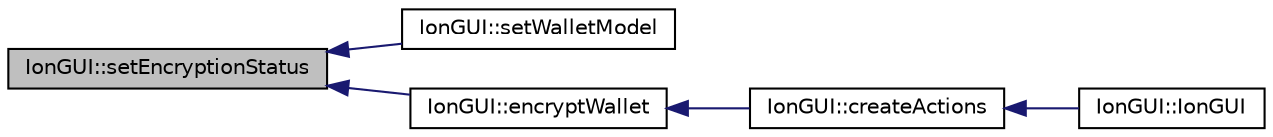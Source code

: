 digraph "IonGUI::setEncryptionStatus"
{
  edge [fontname="Helvetica",fontsize="10",labelfontname="Helvetica",labelfontsize="10"];
  node [fontname="Helvetica",fontsize="10",shape=record];
  rankdir="LR";
  Node655 [label="IonGUI::setEncryptionStatus",height=0.2,width=0.4,color="black", fillcolor="grey75", style="filled", fontcolor="black"];
  Node655 -> Node656 [dir="back",color="midnightblue",fontsize="10",style="solid",fontname="Helvetica"];
  Node656 [label="IonGUI::setWalletModel",height=0.2,width=0.4,color="black", fillcolor="white", style="filled",URL="$class_ion_g_u_i.html#a37f87db65498b036d387c705a749c45d",tooltip="Set the wallet model. "];
  Node655 -> Node657 [dir="back",color="midnightblue",fontsize="10",style="solid",fontname="Helvetica"];
  Node657 [label="IonGUI::encryptWallet",height=0.2,width=0.4,color="black", fillcolor="white", style="filled",URL="$class_ion_g_u_i.html#aba2c7fde3006b9ac0e5e4247c7a74515",tooltip="Encrypt the wallet. "];
  Node657 -> Node658 [dir="back",color="midnightblue",fontsize="10",style="solid",fontname="Helvetica"];
  Node658 [label="IonGUI::createActions",height=0.2,width=0.4,color="black", fillcolor="white", style="filled",URL="$class_ion_g_u_i.html#a5a5e1c2fbc2fec3d925d654c61a8b252",tooltip="Create the main UI actions. "];
  Node658 -> Node659 [dir="back",color="midnightblue",fontsize="10",style="solid",fontname="Helvetica"];
  Node659 [label="IonGUI::IonGUI",height=0.2,width=0.4,color="black", fillcolor="white", style="filled",URL="$class_ion_g_u_i.html#ad0e22e4901b039bcc987ef0328c8c5d4"];
}
